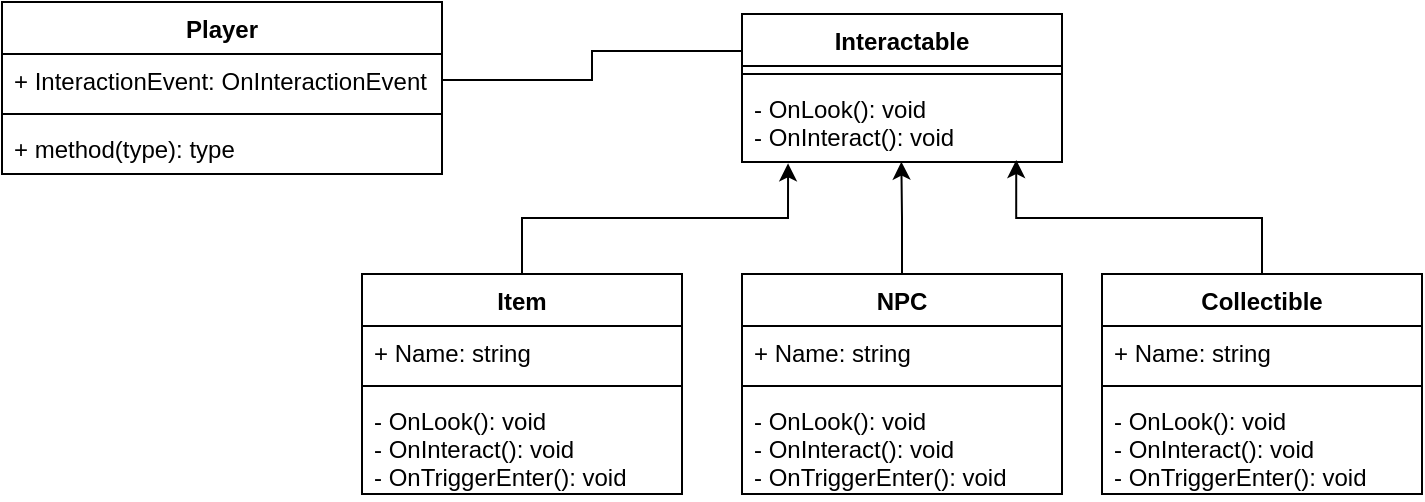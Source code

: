 <mxfile version="20.8.23"><diagram name="Page-1" id="FOkk2u4yIsAfP2gauLYn"><mxGraphModel dx="1682" dy="577" grid="1" gridSize="10" guides="1" tooltips="1" connect="1" arrows="1" fold="1" page="1" pageScale="1" pageWidth="827" pageHeight="1169" math="0" shadow="0"><root><mxCell id="0"/><mxCell id="1" parent="0"/><mxCell id="VD1k_2IsxE78eI3k8-Si-1" value="Interactable" style="swimlane;fontStyle=1;align=center;verticalAlign=top;childLayout=stackLayout;horizontal=1;startSize=26;horizontalStack=0;resizeParent=1;resizeParentMax=0;resizeLast=0;collapsible=1;marginBottom=0;" vertex="1" parent="1"><mxGeometry x="190" y="90" width="160" height="74" as="geometry"/></mxCell><mxCell id="VD1k_2IsxE78eI3k8-Si-3" value="" style="line;strokeWidth=1;fillColor=none;align=left;verticalAlign=middle;spacingTop=-1;spacingLeft=3;spacingRight=3;rotatable=0;labelPosition=right;points=[];portConstraint=eastwest;strokeColor=inherit;" vertex="1" parent="VD1k_2IsxE78eI3k8-Si-1"><mxGeometry y="26" width="160" height="8" as="geometry"/></mxCell><mxCell id="VD1k_2IsxE78eI3k8-Si-4" value="- OnLook(): void&#10;- OnInteract(): void" style="text;strokeColor=none;fillColor=none;align=left;verticalAlign=top;spacingLeft=4;spacingRight=4;overflow=hidden;rotatable=0;points=[[0,0.5],[1,0.5]];portConstraint=eastwest;" vertex="1" parent="VD1k_2IsxE78eI3k8-Si-1"><mxGeometry y="34" width="160" height="40" as="geometry"/></mxCell><mxCell id="VD1k_2IsxE78eI3k8-Si-5" value="Player" style="swimlane;fontStyle=1;align=center;verticalAlign=top;childLayout=stackLayout;horizontal=1;startSize=26;horizontalStack=0;resizeParent=1;resizeParentMax=0;resizeLast=0;collapsible=1;marginBottom=0;" vertex="1" parent="1"><mxGeometry x="-180" y="84" width="220" height="86" as="geometry"/></mxCell><mxCell id="VD1k_2IsxE78eI3k8-Si-6" value="+ InteractionEvent: OnInteractionEvent" style="text;strokeColor=none;fillColor=none;align=left;verticalAlign=top;spacingLeft=4;spacingRight=4;overflow=hidden;rotatable=0;points=[[0,0.5],[1,0.5]];portConstraint=eastwest;" vertex="1" parent="VD1k_2IsxE78eI3k8-Si-5"><mxGeometry y="26" width="220" height="26" as="geometry"/></mxCell><mxCell id="VD1k_2IsxE78eI3k8-Si-7" value="" style="line;strokeWidth=1;fillColor=none;align=left;verticalAlign=middle;spacingTop=-1;spacingLeft=3;spacingRight=3;rotatable=0;labelPosition=right;points=[];portConstraint=eastwest;strokeColor=inherit;" vertex="1" parent="VD1k_2IsxE78eI3k8-Si-5"><mxGeometry y="52" width="220" height="8" as="geometry"/></mxCell><mxCell id="VD1k_2IsxE78eI3k8-Si-8" value="+ method(type): type" style="text;strokeColor=none;fillColor=none;align=left;verticalAlign=top;spacingLeft=4;spacingRight=4;overflow=hidden;rotatable=0;points=[[0,0.5],[1,0.5]];portConstraint=eastwest;" vertex="1" parent="VD1k_2IsxE78eI3k8-Si-5"><mxGeometry y="60" width="220" height="26" as="geometry"/></mxCell><mxCell id="VD1k_2IsxE78eI3k8-Si-45" style="edgeStyle=orthogonalEdgeStyle;rounded=0;orthogonalLoop=1;jettySize=auto;html=1;entryX=0.144;entryY=1.017;entryDx=0;entryDy=0;entryPerimeter=0;" edge="1" parent="1" source="VD1k_2IsxE78eI3k8-Si-32" target="VD1k_2IsxE78eI3k8-Si-4"><mxGeometry relative="1" as="geometry"/></mxCell><mxCell id="VD1k_2IsxE78eI3k8-Si-32" value="Item" style="swimlane;fontStyle=1;align=center;verticalAlign=top;childLayout=stackLayout;horizontal=1;startSize=26;horizontalStack=0;resizeParent=1;resizeParentMax=0;resizeLast=0;collapsible=1;marginBottom=0;" vertex="1" parent="1"><mxGeometry y="220" width="160" height="110" as="geometry"/></mxCell><mxCell id="VD1k_2IsxE78eI3k8-Si-33" value="+ Name: string" style="text;strokeColor=none;fillColor=none;align=left;verticalAlign=top;spacingLeft=4;spacingRight=4;overflow=hidden;rotatable=0;points=[[0,0.5],[1,0.5]];portConstraint=eastwest;" vertex="1" parent="VD1k_2IsxE78eI3k8-Si-32"><mxGeometry y="26" width="160" height="26" as="geometry"/></mxCell><mxCell id="VD1k_2IsxE78eI3k8-Si-34" value="" style="line;strokeWidth=1;fillColor=none;align=left;verticalAlign=middle;spacingTop=-1;spacingLeft=3;spacingRight=3;rotatable=0;labelPosition=right;points=[];portConstraint=eastwest;strokeColor=inherit;" vertex="1" parent="VD1k_2IsxE78eI3k8-Si-32"><mxGeometry y="52" width="160" height="8" as="geometry"/></mxCell><mxCell id="VD1k_2IsxE78eI3k8-Si-35" value="- OnLook(): void&#10;- OnInteract(): void&#10;- OnTriggerEnter(): void" style="text;strokeColor=none;fillColor=none;align=left;verticalAlign=top;spacingLeft=4;spacingRight=4;overflow=hidden;rotatable=0;points=[[0,0.5],[1,0.5]];portConstraint=eastwest;" vertex="1" parent="VD1k_2IsxE78eI3k8-Si-32"><mxGeometry y="60" width="160" height="50" as="geometry"/></mxCell><mxCell id="VD1k_2IsxE78eI3k8-Si-46" style="edgeStyle=orthogonalEdgeStyle;rounded=0;orthogonalLoop=1;jettySize=auto;html=1;entryX=0.498;entryY=0.996;entryDx=0;entryDy=0;entryPerimeter=0;" edge="1" parent="1" source="VD1k_2IsxE78eI3k8-Si-36" target="VD1k_2IsxE78eI3k8-Si-4"><mxGeometry relative="1" as="geometry"/></mxCell><mxCell id="VD1k_2IsxE78eI3k8-Si-36" value="NPC" style="swimlane;fontStyle=1;align=center;verticalAlign=top;childLayout=stackLayout;horizontal=1;startSize=26;horizontalStack=0;resizeParent=1;resizeParentMax=0;resizeLast=0;collapsible=1;marginBottom=0;" vertex="1" parent="1"><mxGeometry x="190" y="220" width="160" height="110" as="geometry"/></mxCell><mxCell id="VD1k_2IsxE78eI3k8-Si-37" value="+ Name: string" style="text;strokeColor=none;fillColor=none;align=left;verticalAlign=top;spacingLeft=4;spacingRight=4;overflow=hidden;rotatable=0;points=[[0,0.5],[1,0.5]];portConstraint=eastwest;" vertex="1" parent="VD1k_2IsxE78eI3k8-Si-36"><mxGeometry y="26" width="160" height="26" as="geometry"/></mxCell><mxCell id="VD1k_2IsxE78eI3k8-Si-38" value="" style="line;strokeWidth=1;fillColor=none;align=left;verticalAlign=middle;spacingTop=-1;spacingLeft=3;spacingRight=3;rotatable=0;labelPosition=right;points=[];portConstraint=eastwest;strokeColor=inherit;" vertex="1" parent="VD1k_2IsxE78eI3k8-Si-36"><mxGeometry y="52" width="160" height="8" as="geometry"/></mxCell><mxCell id="VD1k_2IsxE78eI3k8-Si-39" value="- OnLook(): void&#10;- OnInteract(): void&#10;- OnTriggerEnter(): void" style="text;strokeColor=none;fillColor=none;align=left;verticalAlign=top;spacingLeft=4;spacingRight=4;overflow=hidden;rotatable=0;points=[[0,0.5],[1,0.5]];portConstraint=eastwest;" vertex="1" parent="VD1k_2IsxE78eI3k8-Si-36"><mxGeometry y="60" width="160" height="50" as="geometry"/></mxCell><mxCell id="VD1k_2IsxE78eI3k8-Si-47" style="edgeStyle=orthogonalEdgeStyle;rounded=0;orthogonalLoop=1;jettySize=auto;html=1;entryX=0.857;entryY=0.975;entryDx=0;entryDy=0;entryPerimeter=0;" edge="1" parent="1" source="VD1k_2IsxE78eI3k8-Si-40" target="VD1k_2IsxE78eI3k8-Si-4"><mxGeometry relative="1" as="geometry"/></mxCell><mxCell id="VD1k_2IsxE78eI3k8-Si-40" value="Collectible" style="swimlane;fontStyle=1;align=center;verticalAlign=top;childLayout=stackLayout;horizontal=1;startSize=26;horizontalStack=0;resizeParent=1;resizeParentMax=0;resizeLast=0;collapsible=1;marginBottom=0;" vertex="1" parent="1"><mxGeometry x="370" y="220" width="160" height="110" as="geometry"/></mxCell><mxCell id="VD1k_2IsxE78eI3k8-Si-41" value="+ Name: string" style="text;strokeColor=none;fillColor=none;align=left;verticalAlign=top;spacingLeft=4;spacingRight=4;overflow=hidden;rotatable=0;points=[[0,0.5],[1,0.5]];portConstraint=eastwest;" vertex="1" parent="VD1k_2IsxE78eI3k8-Si-40"><mxGeometry y="26" width="160" height="26" as="geometry"/></mxCell><mxCell id="VD1k_2IsxE78eI3k8-Si-42" value="" style="line;strokeWidth=1;fillColor=none;align=left;verticalAlign=middle;spacingTop=-1;spacingLeft=3;spacingRight=3;rotatable=0;labelPosition=right;points=[];portConstraint=eastwest;strokeColor=inherit;" vertex="1" parent="VD1k_2IsxE78eI3k8-Si-40"><mxGeometry y="52" width="160" height="8" as="geometry"/></mxCell><mxCell id="VD1k_2IsxE78eI3k8-Si-43" value="- OnLook(): void&#10;- OnInteract(): void&#10;- OnTriggerEnter(): void" style="text;strokeColor=none;fillColor=none;align=left;verticalAlign=top;spacingLeft=4;spacingRight=4;overflow=hidden;rotatable=0;points=[[0,0.5],[1,0.5]];portConstraint=eastwest;" vertex="1" parent="VD1k_2IsxE78eI3k8-Si-40"><mxGeometry y="60" width="160" height="50" as="geometry"/></mxCell><mxCell id="VD1k_2IsxE78eI3k8-Si-44" style="edgeStyle=orthogonalEdgeStyle;rounded=0;orthogonalLoop=1;jettySize=auto;html=1;entryX=0;entryY=0.25;entryDx=0;entryDy=0;endArrow=none;endFill=0;" edge="1" parent="1" source="VD1k_2IsxE78eI3k8-Si-6" target="VD1k_2IsxE78eI3k8-Si-1"><mxGeometry relative="1" as="geometry"/></mxCell></root></mxGraphModel></diagram></mxfile>